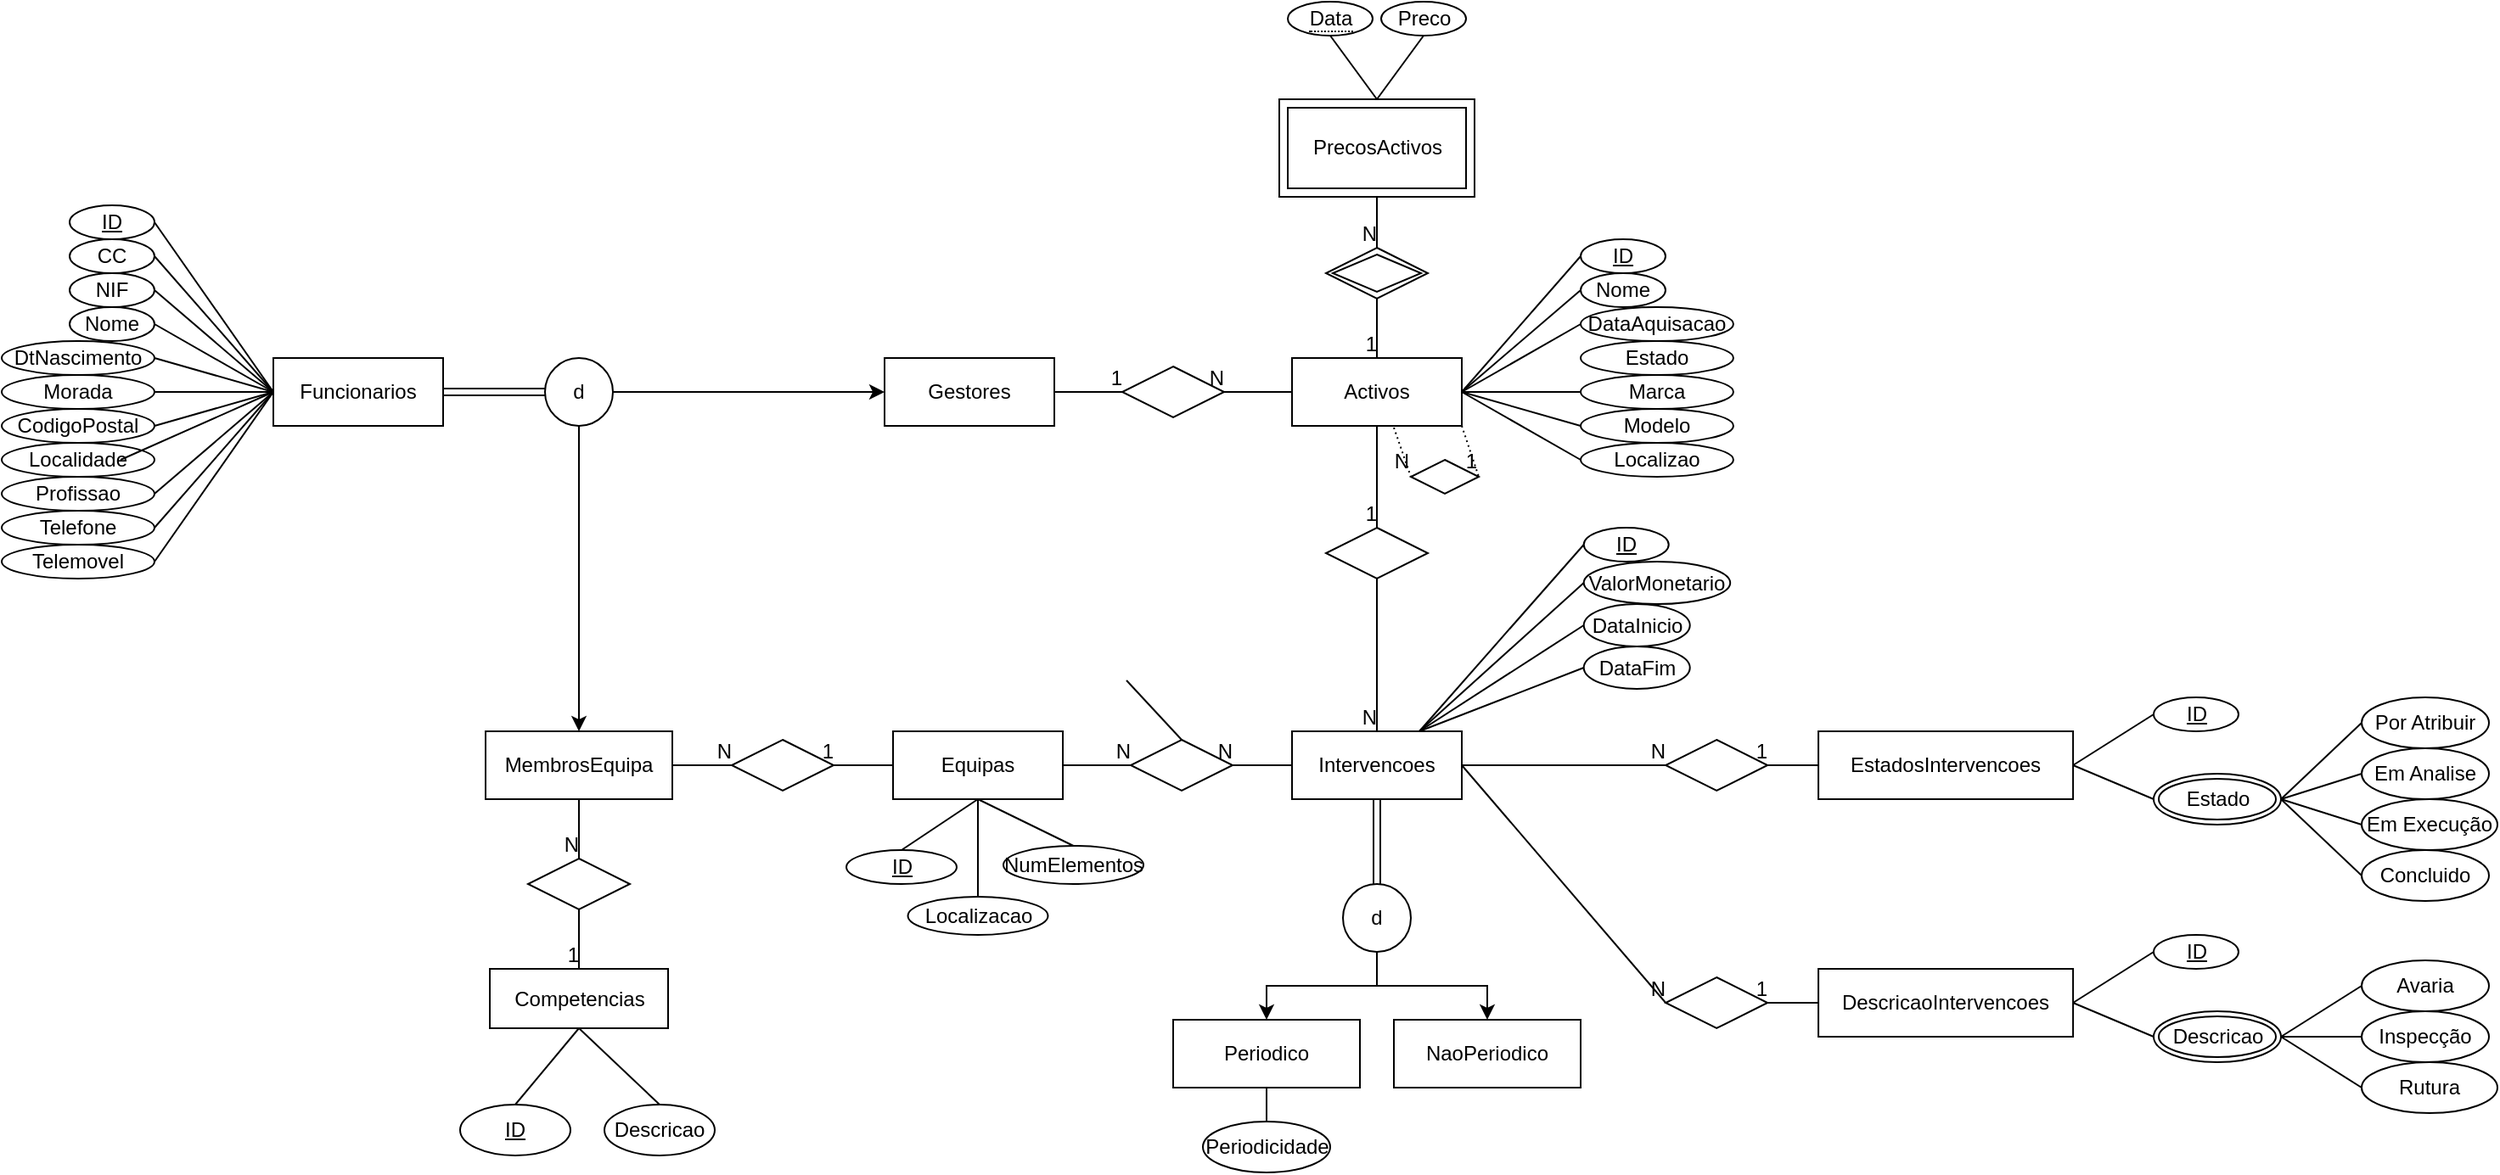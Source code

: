<mxfile version="15.8.6" type="device"><diagram id="-QuaU2I3eOpg4E4MXZqt" name="Page-1"><mxGraphModel dx="1470" dy="345" grid="1" gridSize="10" guides="1" tooltips="1" connect="1" arrows="1" fold="1" page="1" pageScale="1" pageWidth="850" pageHeight="1100" math="0" shadow="0"><root><mxCell id="0"/><mxCell id="1" parent="0"/><mxCell id="3rqoDeQiqfZfBrHeeUxg-1" value="PrecosActivos" style="shape=ext;margin=3;double=1;whiteSpace=wrap;html=1;align=center;" parent="1" vertex="1"><mxGeometry x="482.5" y="107.5" width="115" height="57.5" as="geometry"/></mxCell><mxCell id="3rqoDeQiqfZfBrHeeUxg-9" value="" style="shape=rhombus;double=1;perimeter=rhombusPerimeter;whiteSpace=wrap;html=1;align=center;" parent="1" vertex="1"><mxGeometry x="510" y="195" width="60" height="30" as="geometry"/></mxCell><mxCell id="3rqoDeQiqfZfBrHeeUxg-12" value="" style="endArrow=none;html=1;rounded=0;entryX=0.5;entryY=0;entryDx=0;entryDy=0;exitX=0.5;exitY=1;exitDx=0;exitDy=0;" parent="1" source="3rqoDeQiqfZfBrHeeUxg-1" target="3rqoDeQiqfZfBrHeeUxg-9" edge="1"><mxGeometry relative="1" as="geometry"><mxPoint x="400" y="180" as="sourcePoint"/><mxPoint x="490" y="180" as="targetPoint"/></mxGeometry></mxCell><mxCell id="3rqoDeQiqfZfBrHeeUxg-13" value="N" style="resizable=0;html=1;align=right;verticalAlign=bottom;" parent="3rqoDeQiqfZfBrHeeUxg-12" connectable="0" vertex="1"><mxGeometry x="1" relative="1" as="geometry"/></mxCell><mxCell id="3rqoDeQiqfZfBrHeeUxg-14" value="Activos" style="whiteSpace=wrap;html=1;align=center;" parent="1" vertex="1"><mxGeometry x="490" y="260.0" width="100" height="40" as="geometry"/></mxCell><mxCell id="3rqoDeQiqfZfBrHeeUxg-19" value="" style="endArrow=none;html=1;rounded=0;exitX=0.5;exitY=1;exitDx=0;exitDy=0;entryX=0.5;entryY=0;entryDx=0;entryDy=0;" parent="1" source="3rqoDeQiqfZfBrHeeUxg-9" target="3rqoDeQiqfZfBrHeeUxg-14" edge="1"><mxGeometry relative="1" as="geometry"><mxPoint x="830" y="180" as="sourcePoint"/><mxPoint x="580" y="220" as="targetPoint"/></mxGeometry></mxCell><mxCell id="3rqoDeQiqfZfBrHeeUxg-20" value="1" style="resizable=0;html=1;align=right;verticalAlign=bottom;" parent="3rqoDeQiqfZfBrHeeUxg-19" connectable="0" vertex="1"><mxGeometry x="1" relative="1" as="geometry"/></mxCell><mxCell id="3rqoDeQiqfZfBrHeeUxg-23" value="" style="endArrow=none;html=1;rounded=0;dashed=1;dashPattern=1 2;exitX=1;exitY=1;exitDx=0;exitDy=0;entryX=1;entryY=0.5;entryDx=0;entryDy=0;" parent="1" source="3rqoDeQiqfZfBrHeeUxg-14" target="3rqoDeQiqfZfBrHeeUxg-29" edge="1"><mxGeometry relative="1" as="geometry"><mxPoint x="260" y="30" as="sourcePoint"/><mxPoint x="265" y="40" as="targetPoint"/><Array as="points"/></mxGeometry></mxCell><mxCell id="3rqoDeQiqfZfBrHeeUxg-24" value="1" style="resizable=0;html=1;align=right;verticalAlign=bottom;" parent="3rqoDeQiqfZfBrHeeUxg-23" connectable="0" vertex="1"><mxGeometry x="1" relative="1" as="geometry"/></mxCell><mxCell id="3rqoDeQiqfZfBrHeeUxg-27" value="" style="endArrow=none;html=1;rounded=0;dashed=1;dashPattern=1 2;entryX=0;entryY=0.5;entryDx=0;entryDy=0;" parent="1" target="3rqoDeQiqfZfBrHeeUxg-29" edge="1"><mxGeometry relative="1" as="geometry"><mxPoint x="550" y="301" as="sourcePoint"/><mxPoint x="215" y="40" as="targetPoint"/><Array as="points"/></mxGeometry></mxCell><mxCell id="3rqoDeQiqfZfBrHeeUxg-28" value="N" style="resizable=0;html=1;align=right;verticalAlign=bottom;" parent="3rqoDeQiqfZfBrHeeUxg-27" connectable="0" vertex="1"><mxGeometry x="1" relative="1" as="geometry"/></mxCell><mxCell id="3rqoDeQiqfZfBrHeeUxg-29" value="" style="shape=rhombus;perimeter=rhombusPerimeter;whiteSpace=wrap;html=1;align=center;" parent="1" vertex="1"><mxGeometry x="560" y="320" width="40" height="20" as="geometry"/></mxCell><mxCell id="3rqoDeQiqfZfBrHeeUxg-35" value="Intervencoes" style="whiteSpace=wrap;html=1;align=center;" parent="1" vertex="1"><mxGeometry x="490" y="480" width="100" height="40" as="geometry"/></mxCell><mxCell id="3rqoDeQiqfZfBrHeeUxg-36" value="Funcionarios" style="whiteSpace=wrap;html=1;align=center;" parent="1" vertex="1"><mxGeometry x="-110" y="260" width="100" height="40" as="geometry"/></mxCell><mxCell id="3rqoDeQiqfZfBrHeeUxg-37" value="Gestores" style="whiteSpace=wrap;html=1;align=center;" parent="1" vertex="1"><mxGeometry x="250" y="260" width="100" height="40" as="geometry"/></mxCell><mxCell id="3rqoDeQiqfZfBrHeeUxg-38" value="MembrosEquipa" style="whiteSpace=wrap;html=1;align=center;" parent="1" vertex="1"><mxGeometry x="15" y="480.0" width="110" height="40" as="geometry"/></mxCell><mxCell id="3rqoDeQiqfZfBrHeeUxg-40" value="Equipas" style="whiteSpace=wrap;html=1;align=center;" parent="1" vertex="1"><mxGeometry x="255" y="480.0" width="100" height="40" as="geometry"/></mxCell><mxCell id="3rqoDeQiqfZfBrHeeUxg-41" value="EstadosIntervencoes" style="whiteSpace=wrap;html=1;align=center;" parent="1" vertex="1"><mxGeometry x="800.04" y="480.0" width="150" height="40" as="geometry"/></mxCell><mxCell id="3rqoDeQiqfZfBrHeeUxg-42" value="DescricaoIntervencoes" style="whiteSpace=wrap;html=1;align=center;" parent="1" vertex="1"><mxGeometry x="800.04" y="620.0" width="150" height="40" as="geometry"/></mxCell><mxCell id="3rqoDeQiqfZfBrHeeUxg-45" value="" style="shape=rhombus;perimeter=rhombusPerimeter;whiteSpace=wrap;html=1;align=center;" parent="1" vertex="1"><mxGeometry x="390" y="265.0" width="60" height="30" as="geometry"/></mxCell><mxCell id="3rqoDeQiqfZfBrHeeUxg-48" value="" style="shape=rhombus;perimeter=rhombusPerimeter;whiteSpace=wrap;html=1;align=center;" parent="1" vertex="1"><mxGeometry x="510" y="360" width="60" height="30" as="geometry"/></mxCell><mxCell id="3rqoDeQiqfZfBrHeeUxg-52" value="" style="endArrow=none;html=1;rounded=0;entryX=0.5;entryY=0;entryDx=0;entryDy=0;exitX=0.5;exitY=1;exitDx=0;exitDy=0;" parent="1" source="3rqoDeQiqfZfBrHeeUxg-48" target="3rqoDeQiqfZfBrHeeUxg-35" edge="1"><mxGeometry relative="1" as="geometry"><mxPoint x="315" y="200.16" as="sourcePoint"/><mxPoint x="475" y="200.16" as="targetPoint"/></mxGeometry></mxCell><mxCell id="3rqoDeQiqfZfBrHeeUxg-53" value="N" style="resizable=0;html=1;align=right;verticalAlign=bottom;" parent="3rqoDeQiqfZfBrHeeUxg-52" connectable="0" vertex="1"><mxGeometry x="1" relative="1" as="geometry"/></mxCell><mxCell id="3rqoDeQiqfZfBrHeeUxg-56" value="" style="endArrow=none;html=1;rounded=0;entryX=1;entryY=0.5;entryDx=0;entryDy=0;exitX=0;exitY=0.5;exitDx=0;exitDy=0;" parent="1" source="3rqoDeQiqfZfBrHeeUxg-14" target="3rqoDeQiqfZfBrHeeUxg-45" edge="1"><mxGeometry relative="1" as="geometry"><mxPoint x="450" y="330" as="sourcePoint"/><mxPoint x="220" y="180" as="targetPoint"/></mxGeometry></mxCell><mxCell id="3rqoDeQiqfZfBrHeeUxg-57" value="N" style="resizable=0;html=1;align=right;verticalAlign=bottom;" parent="3rqoDeQiqfZfBrHeeUxg-56" connectable="0" vertex="1"><mxGeometry x="1" relative="1" as="geometry"/></mxCell><mxCell id="3rqoDeQiqfZfBrHeeUxg-58" value="" style="endArrow=none;html=1;rounded=0;exitX=1;exitY=0.5;exitDx=0;exitDy=0;entryX=0;entryY=0.5;entryDx=0;entryDy=0;" parent="1" source="3rqoDeQiqfZfBrHeeUxg-37" target="3rqoDeQiqfZfBrHeeUxg-45" edge="1"><mxGeometry relative="1" as="geometry"><mxPoint x="270" y="204.8" as="sourcePoint"/><mxPoint x="440" y="340" as="targetPoint"/></mxGeometry></mxCell><mxCell id="3rqoDeQiqfZfBrHeeUxg-59" value="1" style="resizable=0;html=1;align=right;verticalAlign=bottom;" parent="3rqoDeQiqfZfBrHeeUxg-58" connectable="0" vertex="1"><mxGeometry x="1" relative="1" as="geometry"/></mxCell><mxCell id="3rqoDeQiqfZfBrHeeUxg-60" value="" style="endArrow=none;html=1;rounded=0;exitX=0.5;exitY=1;exitDx=0;exitDy=0;entryX=0.5;entryY=0;entryDx=0;entryDy=0;" parent="1" source="3rqoDeQiqfZfBrHeeUxg-14" target="3rqoDeQiqfZfBrHeeUxg-48" edge="1"><mxGeometry relative="1" as="geometry"><mxPoint x="270" y="150" as="sourcePoint"/><mxPoint x="190" y="200" as="targetPoint"/></mxGeometry></mxCell><mxCell id="3rqoDeQiqfZfBrHeeUxg-61" value="1" style="resizable=0;html=1;align=right;verticalAlign=bottom;" parent="3rqoDeQiqfZfBrHeeUxg-60" connectable="0" vertex="1"><mxGeometry x="1" relative="1" as="geometry"/></mxCell><mxCell id="3rqoDeQiqfZfBrHeeUxg-70" style="edgeStyle=orthogonalEdgeStyle;rounded=0;orthogonalLoop=1;jettySize=auto;html=1;entryX=0.5;entryY=0;entryDx=0;entryDy=0;" parent="1" source="3rqoDeQiqfZfBrHeeUxg-65" target="3rqoDeQiqfZfBrHeeUxg-38" edge="1"><mxGeometry relative="1" as="geometry"/></mxCell><mxCell id="3rqoDeQiqfZfBrHeeUxg-71" style="edgeStyle=orthogonalEdgeStyle;rounded=0;orthogonalLoop=1;jettySize=auto;html=1;entryX=0;entryY=0.5;entryDx=0;entryDy=0;" parent="1" source="3rqoDeQiqfZfBrHeeUxg-65" target="3rqoDeQiqfZfBrHeeUxg-37" edge="1"><mxGeometry relative="1" as="geometry"/></mxCell><mxCell id="3rqoDeQiqfZfBrHeeUxg-65" value="d" style="ellipse;whiteSpace=wrap;html=1;aspect=fixed;" parent="1" vertex="1"><mxGeometry x="50" y="260" width="40" height="40" as="geometry"/></mxCell><mxCell id="3rqoDeQiqfZfBrHeeUxg-68" value="" style="shape=link;html=1;rounded=0;entryX=0;entryY=0.5;entryDx=0;entryDy=0;exitX=1;exitY=0.5;exitDx=0;exitDy=0;" parent="1" source="3rqoDeQiqfZfBrHeeUxg-36" target="3rqoDeQiqfZfBrHeeUxg-65" edge="1"><mxGeometry relative="1" as="geometry"><mxPoint x="50" y="280" as="sourcePoint"/><mxPoint x="40" y="280" as="targetPoint"/></mxGeometry></mxCell><mxCell id="3rqoDeQiqfZfBrHeeUxg-72" value="" style="shape=rhombus;perimeter=rhombusPerimeter;whiteSpace=wrap;html=1;align=center;" parent="1" vertex="1"><mxGeometry x="160" y="485.0" width="60" height="30" as="geometry"/></mxCell><mxCell id="3rqoDeQiqfZfBrHeeUxg-73" value="" style="endArrow=none;html=1;rounded=0;entryX=0;entryY=0.5;entryDx=0;entryDy=0;exitX=1;exitY=0.5;exitDx=0;exitDy=0;" parent="1" source="3rqoDeQiqfZfBrHeeUxg-38" target="3rqoDeQiqfZfBrHeeUxg-72" edge="1"><mxGeometry relative="1" as="geometry"><mxPoint x="210" y="230.0" as="sourcePoint"/><mxPoint x="255" y="230.0" as="targetPoint"/></mxGeometry></mxCell><mxCell id="3rqoDeQiqfZfBrHeeUxg-74" value="N" style="resizable=0;html=1;align=right;verticalAlign=bottom;" parent="3rqoDeQiqfZfBrHeeUxg-73" connectable="0" vertex="1"><mxGeometry x="1" relative="1" as="geometry"/></mxCell><mxCell id="3rqoDeQiqfZfBrHeeUxg-75" value="" style="endArrow=none;html=1;rounded=0;exitX=0;exitY=0.5;exitDx=0;exitDy=0;entryX=1;entryY=0.5;entryDx=0;entryDy=0;" parent="1" source="3rqoDeQiqfZfBrHeeUxg-40" target="3rqoDeQiqfZfBrHeeUxg-72" edge="1"><mxGeometry relative="1" as="geometry"><mxPoint x="345" y="230.0" as="sourcePoint"/><mxPoint x="315" y="230.0" as="targetPoint"/></mxGeometry></mxCell><mxCell id="3rqoDeQiqfZfBrHeeUxg-76" value="1" style="resizable=0;html=1;align=right;verticalAlign=bottom;" parent="3rqoDeQiqfZfBrHeeUxg-75" connectable="0" vertex="1"><mxGeometry x="1" relative="1" as="geometry"/></mxCell><mxCell id="3rqoDeQiqfZfBrHeeUxg-77" value="" style="shape=rhombus;perimeter=rhombusPerimeter;whiteSpace=wrap;html=1;align=center;" parent="1" vertex="1"><mxGeometry x="710.08" y="485.0" width="60" height="30" as="geometry"/></mxCell><mxCell id="3rqoDeQiqfZfBrHeeUxg-78" value="" style="endArrow=none;html=1;rounded=0;exitX=0;exitY=0.5;exitDx=0;exitDy=0;entryX=1;entryY=0.5;entryDx=0;entryDy=0;" parent="1" source="3rqoDeQiqfZfBrHeeUxg-41" target="3rqoDeQiqfZfBrHeeUxg-77" edge="1"><mxGeometry relative="1" as="geometry"><mxPoint x="490.08" y="480.0" as="sourcePoint"/><mxPoint x="590.08" y="530.0" as="targetPoint"/></mxGeometry></mxCell><mxCell id="3rqoDeQiqfZfBrHeeUxg-79" value="1" style="resizable=0;html=1;align=right;verticalAlign=bottom;" parent="3rqoDeQiqfZfBrHeeUxg-78" connectable="0" vertex="1"><mxGeometry x="1" relative="1" as="geometry"/></mxCell><mxCell id="3rqoDeQiqfZfBrHeeUxg-83" value="" style="shape=rhombus;perimeter=rhombusPerimeter;whiteSpace=wrap;html=1;align=center;" parent="1" vertex="1"><mxGeometry x="710.08" y="625.0" width="60" height="30" as="geometry"/></mxCell><mxCell id="3rqoDeQiqfZfBrHeeUxg-84" value="" style="endArrow=none;html=1;rounded=0;entryX=0;entryY=0.5;entryDx=0;entryDy=0;exitX=1;exitY=0.5;exitDx=0;exitDy=0;" parent="1" source="3rqoDeQiqfZfBrHeeUxg-35" target="3rqoDeQiqfZfBrHeeUxg-77" edge="1"><mxGeometry relative="1" as="geometry"><mxPoint x="510" y="285" as="sourcePoint"/><mxPoint x="510" y="325.0" as="targetPoint"/></mxGeometry></mxCell><mxCell id="3rqoDeQiqfZfBrHeeUxg-85" value="N" style="resizable=0;html=1;align=right;verticalAlign=bottom;" parent="3rqoDeQiqfZfBrHeeUxg-84" connectable="0" vertex="1"><mxGeometry x="1" relative="1" as="geometry"/></mxCell><mxCell id="3rqoDeQiqfZfBrHeeUxg-86" value="" style="endArrow=none;html=1;rounded=0;entryX=0;entryY=0.5;entryDx=0;entryDy=0;exitX=1;exitY=0.5;exitDx=0;exitDy=0;" parent="1" source="3rqoDeQiqfZfBrHeeUxg-35" target="3rqoDeQiqfZfBrHeeUxg-83" edge="1"><mxGeometry relative="1" as="geometry"><mxPoint x="560" y="345.0" as="sourcePoint"/><mxPoint x="650" y="235.0" as="targetPoint"/></mxGeometry></mxCell><mxCell id="3rqoDeQiqfZfBrHeeUxg-87" value="N" style="resizable=0;html=1;align=right;verticalAlign=bottom;" parent="3rqoDeQiqfZfBrHeeUxg-86" connectable="0" vertex="1"><mxGeometry x="1" relative="1" as="geometry"/></mxCell><mxCell id="3rqoDeQiqfZfBrHeeUxg-88" value="" style="endArrow=none;html=1;rounded=0;exitX=0;exitY=0.5;exitDx=0;exitDy=0;entryX=1;entryY=0.5;entryDx=0;entryDy=0;" parent="1" source="3rqoDeQiqfZfBrHeeUxg-42" target="3rqoDeQiqfZfBrHeeUxg-83" edge="1"><mxGeometry relative="1" as="geometry"><mxPoint x="850.08" y="510.0" as="sourcePoint"/><mxPoint x="790.08" y="510.0" as="targetPoint"/></mxGeometry></mxCell><mxCell id="3rqoDeQiqfZfBrHeeUxg-89" value="1" style="resizable=0;html=1;align=right;verticalAlign=bottom;" parent="3rqoDeQiqfZfBrHeeUxg-88" connectable="0" vertex="1"><mxGeometry x="1" relative="1" as="geometry"/></mxCell><mxCell id="3rqoDeQiqfZfBrHeeUxg-92" value="" style="shape=rhombus;perimeter=rhombusPerimeter;whiteSpace=wrap;html=1;align=center;" parent="1" vertex="1"><mxGeometry x="395" y="485" width="60" height="30" as="geometry"/></mxCell><mxCell id="3rqoDeQiqfZfBrHeeUxg-93" value="" style="endArrow=none;html=1;rounded=0;entryX=1;entryY=0.5;entryDx=0;entryDy=0;exitX=0;exitY=0.5;exitDx=0;exitDy=0;" parent="1" source="3rqoDeQiqfZfBrHeeUxg-35" target="3rqoDeQiqfZfBrHeeUxg-92" edge="1"><mxGeometry relative="1" as="geometry"><mxPoint x="480" y="500" as="sourcePoint"/><mxPoint x="225" y="400" as="targetPoint"/></mxGeometry></mxCell><mxCell id="3rqoDeQiqfZfBrHeeUxg-94" value="N" style="resizable=0;html=1;align=right;verticalAlign=bottom;" parent="3rqoDeQiqfZfBrHeeUxg-93" connectable="0" vertex="1"><mxGeometry x="1" relative="1" as="geometry"/></mxCell><mxCell id="3rqoDeQiqfZfBrHeeUxg-96" value="" style="endArrow=none;html=1;rounded=0;entryX=0;entryY=0.5;entryDx=0;entryDy=0;exitX=1;exitY=0.5;exitDx=0;exitDy=0;" parent="1" source="3rqoDeQiqfZfBrHeeUxg-40" target="3rqoDeQiqfZfBrHeeUxg-92" edge="1"><mxGeometry relative="1" as="geometry"><mxPoint x="505" y="510.0" as="sourcePoint"/><mxPoint x="465" y="510.0" as="targetPoint"/></mxGeometry></mxCell><mxCell id="3rqoDeQiqfZfBrHeeUxg-97" value="N" style="resizable=0;html=1;align=right;verticalAlign=bottom;" parent="3rqoDeQiqfZfBrHeeUxg-96" connectable="0" vertex="1"><mxGeometry x="1" relative="1" as="geometry"/></mxCell><mxCell id="3rqoDeQiqfZfBrHeeUxg-102" style="edgeStyle=orthogonalEdgeStyle;rounded=0;orthogonalLoop=1;jettySize=auto;html=1;" parent="1" source="3rqoDeQiqfZfBrHeeUxg-98" target="3rqoDeQiqfZfBrHeeUxg-100" edge="1"><mxGeometry relative="1" as="geometry"/></mxCell><mxCell id="3rqoDeQiqfZfBrHeeUxg-103" style="edgeStyle=orthogonalEdgeStyle;rounded=0;orthogonalLoop=1;jettySize=auto;html=1;entryX=0.5;entryY=0;entryDx=0;entryDy=0;" parent="1" source="3rqoDeQiqfZfBrHeeUxg-98" target="3rqoDeQiqfZfBrHeeUxg-101" edge="1"><mxGeometry relative="1" as="geometry"/></mxCell><mxCell id="3rqoDeQiqfZfBrHeeUxg-98" value="d" style="ellipse;whiteSpace=wrap;html=1;aspect=fixed;" parent="1" vertex="1"><mxGeometry x="520" y="570" width="40" height="40" as="geometry"/></mxCell><mxCell id="3rqoDeQiqfZfBrHeeUxg-99" value="" style="shape=link;html=1;rounded=0;entryX=0.5;entryY=0;entryDx=0;entryDy=0;exitX=0.5;exitY=1;exitDx=0;exitDy=0;" parent="1" source="3rqoDeQiqfZfBrHeeUxg-35" target="3rqoDeQiqfZfBrHeeUxg-98" edge="1"><mxGeometry relative="1" as="geometry"><mxPoint x="600" y="569.31" as="sourcePoint"/><mxPoint x="660" y="569.31" as="targetPoint"/></mxGeometry></mxCell><mxCell id="3rqoDeQiqfZfBrHeeUxg-100" value="Periodico" style="whiteSpace=wrap;html=1;align=center;" parent="1" vertex="1"><mxGeometry x="420" y="650" width="110" height="40" as="geometry"/></mxCell><mxCell id="3rqoDeQiqfZfBrHeeUxg-101" value="NaoPeriodico" style="whiteSpace=wrap;html=1;align=center;" parent="1" vertex="1"><mxGeometry x="550" y="650" width="110" height="40" as="geometry"/></mxCell><mxCell id="3rqoDeQiqfZfBrHeeUxg-110" value="Preco" style="ellipse;whiteSpace=wrap;html=1;align=center;" parent="1" vertex="1"><mxGeometry x="542.5" y="50" width="50" height="20" as="geometry"/></mxCell><mxCell id="3rqoDeQiqfZfBrHeeUxg-111" value="&lt;span style=&quot;border-bottom: 1px dotted&quot;&gt;Data&lt;br&gt;&lt;/span&gt;" style="ellipse;whiteSpace=wrap;html=1;align=center;" parent="1" vertex="1"><mxGeometry x="487.5" y="50" width="50" height="20" as="geometry"/></mxCell><mxCell id="3rqoDeQiqfZfBrHeeUxg-116" value="" style="endArrow=none;html=1;rounded=0;exitX=0.5;exitY=1;exitDx=0;exitDy=0;entryX=0.5;entryY=0;entryDx=0;entryDy=0;" parent="1" source="3rqoDeQiqfZfBrHeeUxg-111" target="3rqoDeQiqfZfBrHeeUxg-1" edge="1"><mxGeometry relative="1" as="geometry"><mxPoint x="430" y="140" as="sourcePoint"/><mxPoint x="590" y="140" as="targetPoint"/></mxGeometry></mxCell><mxCell id="3rqoDeQiqfZfBrHeeUxg-117" value="" style="endArrow=none;html=1;rounded=0;exitX=0.5;exitY=1;exitDx=0;exitDy=0;entryX=0.5;entryY=0;entryDx=0;entryDy=0;" parent="1" source="3rqoDeQiqfZfBrHeeUxg-110" target="3rqoDeQiqfZfBrHeeUxg-1" edge="1"><mxGeometry relative="1" as="geometry"><mxPoint x="522.5" y="80" as="sourcePoint"/><mxPoint x="550" y="117.5" as="targetPoint"/></mxGeometry></mxCell><mxCell id="3rqoDeQiqfZfBrHeeUxg-118" value="ID" style="ellipse;whiteSpace=wrap;html=1;align=center;fontStyle=4;" parent="1" vertex="1"><mxGeometry x="660" y="190" width="50" height="20" as="geometry"/></mxCell><mxCell id="3rqoDeQiqfZfBrHeeUxg-119" value="Nome" style="ellipse;whiteSpace=wrap;html=1;align=center;" parent="1" vertex="1"><mxGeometry x="660" y="210" width="50" height="20" as="geometry"/></mxCell><mxCell id="3rqoDeQiqfZfBrHeeUxg-123" value="ID" style="ellipse;whiteSpace=wrap;html=1;align=center;fontStyle=4;" parent="1" vertex="1"><mxGeometry x="227.5" y="550" width="65" height="20" as="geometry"/></mxCell><mxCell id="3rqoDeQiqfZfBrHeeUxg-125" value="DataFim" style="ellipse;whiteSpace=wrap;html=1;align=center;" parent="1" vertex="1"><mxGeometry x="661.86" y="430" width="62.5" height="25" as="geometry"/></mxCell><mxCell id="3rqoDeQiqfZfBrHeeUxg-129" value="" style="endArrow=none;html=1;rounded=0;exitX=0.5;exitY=1;exitDx=0;exitDy=0;entryX=0.5;entryY=0;entryDx=0;entryDy=0;" parent="1" source="3rqoDeQiqfZfBrHeeUxg-40" target="3rqoDeQiqfZfBrHeeUxg-123" edge="1"><mxGeometry relative="1" as="geometry"><mxPoint x="577.5" y="80.0" as="sourcePoint"/><mxPoint x="550" y="117.5" as="targetPoint"/></mxGeometry></mxCell><mxCell id="3rqoDeQiqfZfBrHeeUxg-130" value="" style="endArrow=none;html=1;rounded=0;exitX=0.5;exitY=1;exitDx=0;exitDy=0;entryX=0.5;entryY=0;entryDx=0;entryDy=0;" parent="1" target="3rqoDeQiqfZfBrHeeUxg-92" edge="1"><mxGeometry relative="1" as="geometry"><mxPoint x="392.5" y="450" as="sourcePoint"/><mxPoint x="315" y="545" as="targetPoint"/></mxGeometry></mxCell><mxCell id="3rqoDeQiqfZfBrHeeUxg-131" value="" style="endArrow=none;html=1;rounded=0;exitX=0;exitY=0.5;exitDx=0;exitDy=0;entryX=0.75;entryY=0;entryDx=0;entryDy=0;" parent="1" source="3rqoDeQiqfZfBrHeeUxg-125" target="3rqoDeQiqfZfBrHeeUxg-35" edge="1"><mxGeometry relative="1" as="geometry"><mxPoint x="417.5" y="460" as="sourcePoint"/><mxPoint x="435" y="495" as="targetPoint"/></mxGeometry></mxCell><mxCell id="3rqoDeQiqfZfBrHeeUxg-132" value="Periodicidade" style="ellipse;whiteSpace=wrap;html=1;align=center;" parent="1" vertex="1"><mxGeometry x="437.5" y="710" width="75" height="30" as="geometry"/></mxCell><mxCell id="3rqoDeQiqfZfBrHeeUxg-133" value="" style="endArrow=none;html=1;rounded=0;exitX=0.5;exitY=1;exitDx=0;exitDy=0;entryX=0.5;entryY=0;entryDx=0;entryDy=0;" parent="1" source="3rqoDeQiqfZfBrHeeUxg-100" target="3rqoDeQiqfZfBrHeeUxg-132" edge="1"><mxGeometry relative="1" as="geometry"><mxPoint x="315" y="530" as="sourcePoint"/><mxPoint x="315" y="545" as="targetPoint"/></mxGeometry></mxCell><mxCell id="3rqoDeQiqfZfBrHeeUxg-134" value="" style="endArrow=none;html=1;rounded=0;exitX=1;exitY=0.5;exitDx=0;exitDy=0;entryX=0;entryY=0.5;entryDx=0;entryDy=0;" parent="1" source="cXVS1_0L-VFArpp06NCw-42" target="3rqoDeQiqfZfBrHeeUxg-36" edge="1"><mxGeometry relative="1" as="geometry"><mxPoint x="-200" y="190" as="sourcePoint"/><mxPoint x="315" y="545" as="targetPoint"/></mxGeometry></mxCell><mxCell id="3rqoDeQiqfZfBrHeeUxg-136" value="" style="endArrow=none;html=1;rounded=0;exitX=0;exitY=0.5;exitDx=0;exitDy=0;entryX=1;entryY=0.5;entryDx=0;entryDy=0;" parent="1" source="3rqoDeQiqfZfBrHeeUxg-118" target="3rqoDeQiqfZfBrHeeUxg-14" edge="1"><mxGeometry relative="1" as="geometry"><mxPoint x="481.25" y="457.5" as="sourcePoint"/><mxPoint x="435" y="495" as="targetPoint"/></mxGeometry></mxCell><mxCell id="3rqoDeQiqfZfBrHeeUxg-137" value="" style="endArrow=none;html=1;rounded=0;exitX=0;exitY=0.5;exitDx=0;exitDy=0;entryX=1;entryY=0.5;entryDx=0;entryDy=0;" parent="1" source="3rqoDeQiqfZfBrHeeUxg-119" target="3rqoDeQiqfZfBrHeeUxg-14" edge="1"><mxGeometry relative="1" as="geometry"><mxPoint x="690.0" y="215" as="sourcePoint"/><mxPoint x="600" y="290" as="targetPoint"/></mxGeometry></mxCell><mxCell id="3rqoDeQiqfZfBrHeeUxg-138" value="DataAquisacao" style="ellipse;whiteSpace=wrap;html=1;align=center;" parent="1" vertex="1"><mxGeometry x="660" y="230" width="89.96" height="20" as="geometry"/></mxCell><mxCell id="3rqoDeQiqfZfBrHeeUxg-139" value="Estado" style="ellipse;whiteSpace=wrap;html=1;align=center;" parent="1" vertex="1"><mxGeometry x="660" y="250" width="89.96" height="20" as="geometry"/></mxCell><mxCell id="3rqoDeQiqfZfBrHeeUxg-140" value="Marca" style="ellipse;whiteSpace=wrap;html=1;align=center;" parent="1" vertex="1"><mxGeometry x="660" y="270" width="89.96" height="20" as="geometry"/></mxCell><mxCell id="3rqoDeQiqfZfBrHeeUxg-141" value="Modelo" style="ellipse;whiteSpace=wrap;html=1;align=center;" parent="1" vertex="1"><mxGeometry x="660" y="290" width="89.96" height="20" as="geometry"/></mxCell><mxCell id="3rqoDeQiqfZfBrHeeUxg-142" value="Localizao" style="ellipse;whiteSpace=wrap;html=1;align=center;" parent="1" vertex="1"><mxGeometry x="660" y="310" width="89.96" height="20" as="geometry"/></mxCell><mxCell id="3rqoDeQiqfZfBrHeeUxg-143" value="" style="endArrow=none;html=1;rounded=0;exitX=0;exitY=0.5;exitDx=0;exitDy=0;entryX=1;entryY=0.5;entryDx=0;entryDy=0;" parent="1" source="3rqoDeQiqfZfBrHeeUxg-138" target="3rqoDeQiqfZfBrHeeUxg-14" edge="1"><mxGeometry relative="1" as="geometry"><mxPoint x="650.04" y="225" as="sourcePoint"/><mxPoint x="600" y="290" as="targetPoint"/></mxGeometry></mxCell><mxCell id="3rqoDeQiqfZfBrHeeUxg-145" value="" style="endArrow=none;html=1;rounded=0;exitX=0;exitY=0.5;exitDx=0;exitDy=0;entryX=1;entryY=0.5;entryDx=0;entryDy=0;" parent="1" source="3rqoDeQiqfZfBrHeeUxg-140" target="3rqoDeQiqfZfBrHeeUxg-14" edge="1"><mxGeometry relative="1" as="geometry"><mxPoint x="650" y="260" as="sourcePoint"/><mxPoint x="600" y="290" as="targetPoint"/></mxGeometry></mxCell><mxCell id="3rqoDeQiqfZfBrHeeUxg-147" value="" style="endArrow=none;html=1;rounded=0;exitX=0;exitY=0.5;exitDx=0;exitDy=0;entryX=1;entryY=0.5;entryDx=0;entryDy=0;" parent="1" source="3rqoDeQiqfZfBrHeeUxg-141" target="3rqoDeQiqfZfBrHeeUxg-14" edge="1"><mxGeometry relative="1" as="geometry"><mxPoint x="650.04" y="280" as="sourcePoint"/><mxPoint x="600" y="290" as="targetPoint"/></mxGeometry></mxCell><mxCell id="3rqoDeQiqfZfBrHeeUxg-148" value="" style="endArrow=none;html=1;rounded=0;entryX=1;entryY=0.5;entryDx=0;entryDy=0;exitX=0;exitY=0.5;exitDx=0;exitDy=0;" parent="1" source="3rqoDeQiqfZfBrHeeUxg-142" target="3rqoDeQiqfZfBrHeeUxg-14" edge="1"><mxGeometry relative="1" as="geometry"><mxPoint x="640" y="310" as="sourcePoint"/><mxPoint x="600" y="290" as="targetPoint"/></mxGeometry></mxCell><mxCell id="3rqoDeQiqfZfBrHeeUxg-152" value="NIF" style="ellipse;whiteSpace=wrap;html=1;align=center;" parent="1" vertex="1"><mxGeometry x="-230" y="210" width="50" height="20" as="geometry"/></mxCell><mxCell id="3rqoDeQiqfZfBrHeeUxg-153" value="Nome" style="ellipse;whiteSpace=wrap;html=1;align=center;" parent="1" vertex="1"><mxGeometry x="-230" y="230" width="50" height="20" as="geometry"/></mxCell><mxCell id="3rqoDeQiqfZfBrHeeUxg-154" value="DtNascimento" style="ellipse;whiteSpace=wrap;html=1;align=center;" parent="1" vertex="1"><mxGeometry x="-270" y="250" width="90" height="20" as="geometry"/></mxCell><mxCell id="3rqoDeQiqfZfBrHeeUxg-155" value="Morada" style="ellipse;whiteSpace=wrap;html=1;align=center;" parent="1" vertex="1"><mxGeometry x="-270" y="270" width="90" height="20" as="geometry"/></mxCell><mxCell id="3rqoDeQiqfZfBrHeeUxg-156" value="CodigoPostal" style="ellipse;whiteSpace=wrap;html=1;align=center;" parent="1" vertex="1"><mxGeometry x="-270" y="290" width="90" height="20" as="geometry"/></mxCell><mxCell id="3rqoDeQiqfZfBrHeeUxg-157" value="Localidade" style="ellipse;whiteSpace=wrap;html=1;align=center;" parent="1" vertex="1"><mxGeometry x="-270" y="310" width="90" height="20" as="geometry"/></mxCell><mxCell id="3rqoDeQiqfZfBrHeeUxg-158" value="Profissao" style="ellipse;whiteSpace=wrap;html=1;align=center;" parent="1" vertex="1"><mxGeometry x="-270" y="330" width="90" height="20" as="geometry"/></mxCell><mxCell id="3rqoDeQiqfZfBrHeeUxg-159" value="Telefone" style="ellipse;whiteSpace=wrap;html=1;align=center;" parent="1" vertex="1"><mxGeometry x="-270" y="350" width="90" height="20" as="geometry"/></mxCell><mxCell id="3rqoDeQiqfZfBrHeeUxg-160" value="Telemovel" style="ellipse;whiteSpace=wrap;html=1;align=center;" parent="1" vertex="1"><mxGeometry x="-270" y="370" width="90" height="20" as="geometry"/></mxCell><mxCell id="3rqoDeQiqfZfBrHeeUxg-161" value="" style="endArrow=none;html=1;rounded=0;exitX=1;exitY=0.5;exitDx=0;exitDy=0;" parent="1" source="3rqoDeQiqfZfBrHeeUxg-152" edge="1"><mxGeometry relative="1" as="geometry"><mxPoint x="-190" y="210" as="sourcePoint"/><mxPoint x="-110" y="280" as="targetPoint"/></mxGeometry></mxCell><mxCell id="3rqoDeQiqfZfBrHeeUxg-162" value="" style="endArrow=none;html=1;rounded=0;exitX=1;exitY=0.5;exitDx=0;exitDy=0;entryX=0;entryY=0.5;entryDx=0;entryDy=0;" parent="1" source="3rqoDeQiqfZfBrHeeUxg-153" target="3rqoDeQiqfZfBrHeeUxg-36" edge="1"><mxGeometry relative="1" as="geometry"><mxPoint x="-190" y="230" as="sourcePoint"/><mxPoint x="-100" y="290" as="targetPoint"/></mxGeometry></mxCell><mxCell id="3rqoDeQiqfZfBrHeeUxg-163" value="" style="endArrow=none;html=1;rounded=0;exitX=1;exitY=0.5;exitDx=0;exitDy=0;" parent="1" source="3rqoDeQiqfZfBrHeeUxg-154" edge="1"><mxGeometry relative="1" as="geometry"><mxPoint x="-190" y="250" as="sourcePoint"/><mxPoint x="-110" y="280" as="targetPoint"/></mxGeometry></mxCell><mxCell id="3rqoDeQiqfZfBrHeeUxg-164" value="" style="endArrow=none;html=1;rounded=0;exitX=1;exitY=0.5;exitDx=0;exitDy=0;entryX=0;entryY=0.5;entryDx=0;entryDy=0;" parent="1" source="3rqoDeQiqfZfBrHeeUxg-155" target="3rqoDeQiqfZfBrHeeUxg-36" edge="1"><mxGeometry relative="1" as="geometry"><mxPoint x="-190" y="270" as="sourcePoint"/><mxPoint x="-100" y="290" as="targetPoint"/></mxGeometry></mxCell><mxCell id="3rqoDeQiqfZfBrHeeUxg-165" value="" style="endArrow=none;html=1;rounded=0;entryX=0;entryY=0.5;entryDx=0;entryDy=0;" parent="1" target="3rqoDeQiqfZfBrHeeUxg-36" edge="1"><mxGeometry relative="1" as="geometry"><mxPoint x="-200" y="320" as="sourcePoint"/><mxPoint x="-100" y="290" as="targetPoint"/></mxGeometry></mxCell><mxCell id="3rqoDeQiqfZfBrHeeUxg-167" value="" style="endArrow=none;html=1;rounded=0;entryX=0;entryY=0.5;entryDx=0;entryDy=0;exitX=1;exitY=0.5;exitDx=0;exitDy=0;" parent="1" source="3rqoDeQiqfZfBrHeeUxg-156" target="3rqoDeQiqfZfBrHeeUxg-36" edge="1"><mxGeometry relative="1" as="geometry"><mxPoint x="-190" y="330" as="sourcePoint"/><mxPoint x="-100" y="290" as="targetPoint"/></mxGeometry></mxCell><mxCell id="3rqoDeQiqfZfBrHeeUxg-168" value="" style="endArrow=none;html=1;rounded=0;entryX=0;entryY=0.5;entryDx=0;entryDy=0;exitX=1;exitY=0.5;exitDx=0;exitDy=0;" parent="1" source="3rqoDeQiqfZfBrHeeUxg-158" target="3rqoDeQiqfZfBrHeeUxg-36" edge="1"><mxGeometry relative="1" as="geometry"><mxPoint x="-190" y="310" as="sourcePoint"/><mxPoint x="-100" y="290" as="targetPoint"/></mxGeometry></mxCell><mxCell id="3rqoDeQiqfZfBrHeeUxg-169" value="" style="endArrow=none;html=1;rounded=0;entryX=0;entryY=0.5;entryDx=0;entryDy=0;exitX=1;exitY=0.5;exitDx=0;exitDy=0;" parent="1" source="3rqoDeQiqfZfBrHeeUxg-159" target="3rqoDeQiqfZfBrHeeUxg-36" edge="1"><mxGeometry relative="1" as="geometry"><mxPoint x="-190" y="350" as="sourcePoint"/><mxPoint x="-100" y="290" as="targetPoint"/></mxGeometry></mxCell><mxCell id="3rqoDeQiqfZfBrHeeUxg-170" value="" style="endArrow=none;html=1;rounded=0;entryX=0;entryY=0.5;entryDx=0;entryDy=0;exitX=1;exitY=0.5;exitDx=0;exitDy=0;" parent="1" source="3rqoDeQiqfZfBrHeeUxg-160" target="3rqoDeQiqfZfBrHeeUxg-36" edge="1"><mxGeometry relative="1" as="geometry"><mxPoint x="-190" y="370" as="sourcePoint"/><mxPoint x="-100" y="290" as="targetPoint"/></mxGeometry></mxCell><mxCell id="cXVS1_0L-VFArpp06NCw-1" value="ID" style="ellipse;whiteSpace=wrap;html=1;align=center;fontStyle=4;" vertex="1" parent="1"><mxGeometry x="997.5" y="460" width="50" height="20" as="geometry"/></mxCell><mxCell id="cXVS1_0L-VFArpp06NCw-7" value="Estado" style="ellipse;shape=doubleEllipse;margin=3;whiteSpace=wrap;html=1;align=center;" vertex="1" parent="1"><mxGeometry x="997.5" y="505" width="75" height="30" as="geometry"/></mxCell><mxCell id="cXVS1_0L-VFArpp06NCw-9" value="Por Atribuir" style="ellipse;whiteSpace=wrap;html=1;align=center;" vertex="1" parent="1"><mxGeometry x="1120" y="460" width="75" height="30" as="geometry"/></mxCell><mxCell id="cXVS1_0L-VFArpp06NCw-16" value="Em Execução" style="ellipse;whiteSpace=wrap;html=1;align=center;" vertex="1" parent="1"><mxGeometry x="1120" y="520" width="80" height="30" as="geometry"/></mxCell><mxCell id="cXVS1_0L-VFArpp06NCw-17" value="Concluido" style="ellipse;whiteSpace=wrap;html=1;align=center;" vertex="1" parent="1"><mxGeometry x="1120" y="550" width="75" height="30" as="geometry"/></mxCell><mxCell id="cXVS1_0L-VFArpp06NCw-18" value="Em Analise&lt;br&gt;" style="ellipse;whiteSpace=wrap;html=1;align=center;" vertex="1" parent="1"><mxGeometry x="1120" y="490" width="75" height="30" as="geometry"/></mxCell><mxCell id="cXVS1_0L-VFArpp06NCw-20" value="" style="endArrow=none;html=1;rounded=0;exitX=0;exitY=0.5;exitDx=0;exitDy=0;entryX=1;entryY=0.5;entryDx=0;entryDy=0;" edge="1" parent="1" source="cXVS1_0L-VFArpp06NCw-9" target="cXVS1_0L-VFArpp06NCw-7"><mxGeometry relative="1" as="geometry"><mxPoint x="1160.0" y="515" as="sourcePoint"/><mxPoint x="1090" y="495" as="targetPoint"/></mxGeometry></mxCell><mxCell id="cXVS1_0L-VFArpp06NCw-21" value="" style="endArrow=none;html=1;rounded=0;exitX=0;exitY=0.5;exitDx=0;exitDy=0;entryX=1;entryY=0.5;entryDx=0;entryDy=0;" edge="1" parent="1" source="cXVS1_0L-VFArpp06NCw-7" target="3rqoDeQiqfZfBrHeeUxg-41"><mxGeometry relative="1" as="geometry"><mxPoint x="1130.0" y="485" as="sourcePoint"/><mxPoint x="1082.5" y="530" as="targetPoint"/></mxGeometry></mxCell><mxCell id="cXVS1_0L-VFArpp06NCw-22" value="" style="endArrow=none;html=1;rounded=0;exitX=0;exitY=0.5;exitDx=0;exitDy=0;entryX=1;entryY=0.5;entryDx=0;entryDy=0;" edge="1" parent="1" source="cXVS1_0L-VFArpp06NCw-1" target="3rqoDeQiqfZfBrHeeUxg-41"><mxGeometry relative="1" as="geometry"><mxPoint x="1007.5" y="530" as="sourcePoint"/><mxPoint x="960.04" y="510.0" as="targetPoint"/></mxGeometry></mxCell><mxCell id="cXVS1_0L-VFArpp06NCw-23" value="" style="endArrow=none;html=1;rounded=0;exitX=0;exitY=0.5;exitDx=0;exitDy=0;entryX=1;entryY=0.5;entryDx=0;entryDy=0;" edge="1" parent="1" source="cXVS1_0L-VFArpp06NCw-18" target="cXVS1_0L-VFArpp06NCw-7"><mxGeometry relative="1" as="geometry"><mxPoint x="1007.5" y="530" as="sourcePoint"/><mxPoint x="960.04" y="510.0" as="targetPoint"/></mxGeometry></mxCell><mxCell id="cXVS1_0L-VFArpp06NCw-24" value="" style="endArrow=none;html=1;rounded=0;exitX=0;exitY=0.5;exitDx=0;exitDy=0;entryX=1;entryY=0.5;entryDx=0;entryDy=0;" edge="1" parent="1" source="cXVS1_0L-VFArpp06NCw-16" target="cXVS1_0L-VFArpp06NCw-7"><mxGeometry relative="1" as="geometry"><mxPoint x="1130.0" y="515" as="sourcePoint"/><mxPoint x="1080" y="535" as="targetPoint"/></mxGeometry></mxCell><mxCell id="cXVS1_0L-VFArpp06NCw-25" value="" style="endArrow=none;html=1;rounded=0;exitX=0;exitY=0.5;exitDx=0;exitDy=0;entryX=1;entryY=0.5;entryDx=0;entryDy=0;" edge="1" parent="1" source="cXVS1_0L-VFArpp06NCw-17" target="cXVS1_0L-VFArpp06NCw-7"><mxGeometry relative="1" as="geometry"><mxPoint x="1130" y="545" as="sourcePoint"/><mxPoint x="1082" y="530" as="targetPoint"/></mxGeometry></mxCell><mxCell id="cXVS1_0L-VFArpp06NCw-26" value="ID" style="ellipse;whiteSpace=wrap;html=1;align=center;fontStyle=4;" vertex="1" parent="1"><mxGeometry x="997.5" y="600" width="50" height="20" as="geometry"/></mxCell><mxCell id="cXVS1_0L-VFArpp06NCw-27" value="Descricao" style="ellipse;shape=doubleEllipse;margin=3;whiteSpace=wrap;html=1;align=center;" vertex="1" parent="1"><mxGeometry x="997.5" y="645" width="75" height="30" as="geometry"/></mxCell><mxCell id="cXVS1_0L-VFArpp06NCw-28" value="Avaria" style="ellipse;whiteSpace=wrap;html=1;align=center;" vertex="1" parent="1"><mxGeometry x="1120" y="615" width="75" height="30" as="geometry"/></mxCell><mxCell id="cXVS1_0L-VFArpp06NCw-29" value="Rutura" style="ellipse;whiteSpace=wrap;html=1;align=center;" vertex="1" parent="1"><mxGeometry x="1120" y="675" width="80" height="30" as="geometry"/></mxCell><mxCell id="cXVS1_0L-VFArpp06NCw-31" value="Inspecção" style="ellipse;whiteSpace=wrap;html=1;align=center;" vertex="1" parent="1"><mxGeometry x="1120" y="645" width="75" height="30" as="geometry"/></mxCell><mxCell id="cXVS1_0L-VFArpp06NCw-32" value="" style="endArrow=none;html=1;rounded=0;exitX=0;exitY=0.5;exitDx=0;exitDy=0;entryX=1;entryY=0.5;entryDx=0;entryDy=0;" edge="1" parent="1" source="cXVS1_0L-VFArpp06NCw-28" target="cXVS1_0L-VFArpp06NCw-27"><mxGeometry relative="1" as="geometry"><mxPoint x="1160.0" y="655" as="sourcePoint"/><mxPoint x="1090" y="635" as="targetPoint"/></mxGeometry></mxCell><mxCell id="cXVS1_0L-VFArpp06NCw-33" value="" style="endArrow=none;html=1;rounded=0;exitX=0;exitY=0.5;exitDx=0;exitDy=0;entryX=1;entryY=0.5;entryDx=0;entryDy=0;" edge="1" parent="1" source="cXVS1_0L-VFArpp06NCw-27"><mxGeometry relative="1" as="geometry"><mxPoint x="1130.0" y="625" as="sourcePoint"/><mxPoint x="950.04" y="640.0" as="targetPoint"/></mxGeometry></mxCell><mxCell id="cXVS1_0L-VFArpp06NCw-34" value="" style="endArrow=none;html=1;rounded=0;exitX=0;exitY=0.5;exitDx=0;exitDy=0;entryX=1;entryY=0.5;entryDx=0;entryDy=0;" edge="1" parent="1" source="cXVS1_0L-VFArpp06NCw-26"><mxGeometry relative="1" as="geometry"><mxPoint x="1007.5" y="670" as="sourcePoint"/><mxPoint x="950.04" y="640.0" as="targetPoint"/></mxGeometry></mxCell><mxCell id="cXVS1_0L-VFArpp06NCw-35" value="" style="endArrow=none;html=1;rounded=0;exitX=0;exitY=0.5;exitDx=0;exitDy=0;entryX=1;entryY=0.5;entryDx=0;entryDy=0;" edge="1" parent="1" source="cXVS1_0L-VFArpp06NCw-31" target="cXVS1_0L-VFArpp06NCw-27"><mxGeometry relative="1" as="geometry"><mxPoint x="1007.5" y="670" as="sourcePoint"/><mxPoint x="960.04" y="650.0" as="targetPoint"/></mxGeometry></mxCell><mxCell id="cXVS1_0L-VFArpp06NCw-36" value="" style="endArrow=none;html=1;rounded=0;exitX=0;exitY=0.5;exitDx=0;exitDy=0;entryX=1;entryY=0.5;entryDx=0;entryDy=0;" edge="1" parent="1" source="cXVS1_0L-VFArpp06NCw-29" target="cXVS1_0L-VFArpp06NCw-27"><mxGeometry relative="1" as="geometry"><mxPoint x="1130.0" y="655" as="sourcePoint"/><mxPoint x="1080" y="675" as="targetPoint"/></mxGeometry></mxCell><mxCell id="cXVS1_0L-VFArpp06NCw-39" value="Competencias" style="whiteSpace=wrap;html=1;align=center;" vertex="1" parent="1"><mxGeometry x="17.5" y="620" width="105" height="35" as="geometry"/></mxCell><mxCell id="cXVS1_0L-VFArpp06NCw-40" value="" style="shape=rhombus;perimeter=rhombusPerimeter;whiteSpace=wrap;html=1;align=center;" vertex="1" parent="1"><mxGeometry x="40" y="555" width="60" height="30" as="geometry"/></mxCell><mxCell id="cXVS1_0L-VFArpp06NCw-41" value="ID" style="ellipse;whiteSpace=wrap;html=1;align=center;fontStyle=4;" vertex="1" parent="1"><mxGeometry x="-230" y="170" width="50" height="20" as="geometry"/></mxCell><mxCell id="cXVS1_0L-VFArpp06NCw-42" value="CC" style="ellipse;whiteSpace=wrap;html=1;align=center;" vertex="1" parent="1"><mxGeometry x="-230" y="190" width="50" height="20" as="geometry"/></mxCell><mxCell id="cXVS1_0L-VFArpp06NCw-43" value="" style="endArrow=none;html=1;rounded=0;exitX=1;exitY=0.5;exitDx=0;exitDy=0;entryX=0;entryY=0.5;entryDx=0;entryDy=0;" edge="1" parent="1" source="cXVS1_0L-VFArpp06NCw-41" target="3rqoDeQiqfZfBrHeeUxg-36"><mxGeometry relative="1" as="geometry"><mxPoint x="-190" y="200" as="sourcePoint"/><mxPoint x="-100" y="290" as="targetPoint"/></mxGeometry></mxCell><mxCell id="cXVS1_0L-VFArpp06NCw-44" value="ID" style="ellipse;whiteSpace=wrap;html=1;align=center;fontStyle=4;" vertex="1" parent="1"><mxGeometry y="700" width="65" height="30" as="geometry"/></mxCell><mxCell id="cXVS1_0L-VFArpp06NCw-46" value="Descricao" style="ellipse;whiteSpace=wrap;html=1;align=center;" vertex="1" parent="1"><mxGeometry x="85" y="700" width="65" height="30" as="geometry"/></mxCell><mxCell id="cXVS1_0L-VFArpp06NCw-47" value="" style="endArrow=none;html=1;rounded=0;exitX=0.5;exitY=0;exitDx=0;exitDy=0;entryX=0.5;entryY=1;entryDx=0;entryDy=0;" edge="1" parent="1" source="cXVS1_0L-VFArpp06NCw-44" target="cXVS1_0L-VFArpp06NCw-39"><mxGeometry relative="1" as="geometry"><mxPoint x="315" y="530" as="sourcePoint"/><mxPoint x="315" y="545" as="targetPoint"/></mxGeometry></mxCell><mxCell id="cXVS1_0L-VFArpp06NCw-48" value="" style="endArrow=none;html=1;rounded=0;exitX=0.5;exitY=0;exitDx=0;exitDy=0;entryX=0.5;entryY=1;entryDx=0;entryDy=0;" edge="1" parent="1" source="cXVS1_0L-VFArpp06NCw-46" target="cXVS1_0L-VFArpp06NCw-39"><mxGeometry relative="1" as="geometry"><mxPoint x="42.5" y="710" as="sourcePoint"/><mxPoint x="80" y="665" as="targetPoint"/></mxGeometry></mxCell><mxCell id="cXVS1_0L-VFArpp06NCw-49" value="" style="endArrow=none;html=1;rounded=0;exitX=0.5;exitY=1;exitDx=0;exitDy=0;entryX=0.5;entryY=0;entryDx=0;entryDy=0;" edge="1" parent="1" source="3rqoDeQiqfZfBrHeeUxg-38" target="cXVS1_0L-VFArpp06NCw-40"><mxGeometry relative="1" as="geometry"><mxPoint x="135" y="510" as="sourcePoint"/><mxPoint x="90" y="540" as="targetPoint"/></mxGeometry></mxCell><mxCell id="cXVS1_0L-VFArpp06NCw-50" value="N" style="resizable=0;html=1;align=right;verticalAlign=bottom;" connectable="0" vertex="1" parent="cXVS1_0L-VFArpp06NCw-49"><mxGeometry x="1" relative="1" as="geometry"/></mxCell><mxCell id="cXVS1_0L-VFArpp06NCw-51" value="" style="endArrow=none;html=1;rounded=0;exitX=0.5;exitY=1;exitDx=0;exitDy=0;entryX=0.5;entryY=0;entryDx=0;entryDy=0;" edge="1" parent="1" source="cXVS1_0L-VFArpp06NCw-40" target="cXVS1_0L-VFArpp06NCw-39"><mxGeometry relative="1" as="geometry"><mxPoint x="265" y="510" as="sourcePoint"/><mxPoint x="230" y="510" as="targetPoint"/></mxGeometry></mxCell><mxCell id="cXVS1_0L-VFArpp06NCw-52" value="1" style="resizable=0;html=1;align=right;verticalAlign=bottom;" connectable="0" vertex="1" parent="cXVS1_0L-VFArpp06NCw-51"><mxGeometry x="1" relative="1" as="geometry"/></mxCell><mxCell id="cXVS1_0L-VFArpp06NCw-53" value="NumElementos" style="ellipse;whiteSpace=wrap;html=1;align=center;" vertex="1" parent="1"><mxGeometry x="320" y="547.5" width="82.5" height="22.5" as="geometry"/></mxCell><mxCell id="cXVS1_0L-VFArpp06NCw-54" value="" style="endArrow=none;html=1;rounded=0;exitX=0.5;exitY=1;exitDx=0;exitDy=0;entryX=0.5;entryY=0;entryDx=0;entryDy=0;" edge="1" parent="1" source="3rqoDeQiqfZfBrHeeUxg-40" target="cXVS1_0L-VFArpp06NCw-53"><mxGeometry relative="1" as="geometry"><mxPoint x="315" y="530" as="sourcePoint"/><mxPoint x="262.5" y="560" as="targetPoint"/></mxGeometry></mxCell><mxCell id="cXVS1_0L-VFArpp06NCw-55" value="Localizacao" style="ellipse;whiteSpace=wrap;html=1;align=center;" vertex="1" parent="1"><mxGeometry x="263.75" y="577.5" width="82.5" height="22.5" as="geometry"/></mxCell><mxCell id="cXVS1_0L-VFArpp06NCw-56" value="" style="endArrow=none;html=1;rounded=0;entryX=0.5;entryY=0;entryDx=0;entryDy=0;" edge="1" parent="1" target="cXVS1_0L-VFArpp06NCw-55"><mxGeometry relative="1" as="geometry"><mxPoint x="305" y="520" as="sourcePoint"/><mxPoint x="371.25" y="557.5" as="targetPoint"/></mxGeometry></mxCell><mxCell id="cXVS1_0L-VFArpp06NCw-57" value="ID" style="ellipse;whiteSpace=wrap;html=1;align=center;fontStyle=4;" vertex="1" parent="1"><mxGeometry x="661.86" y="360" width="50" height="20" as="geometry"/></mxCell><mxCell id="cXVS1_0L-VFArpp06NCw-59" value="ValorMonetario" style="ellipse;whiteSpace=wrap;html=1;align=center;" vertex="1" parent="1"><mxGeometry x="661.86" y="380" width="86.25" height="25" as="geometry"/></mxCell><mxCell id="cXVS1_0L-VFArpp06NCw-62" value="" style="endArrow=none;html=1;rounded=0;exitX=0;exitY=0.5;exitDx=0;exitDy=0;entryX=0.75;entryY=0;entryDx=0;entryDy=0;" edge="1" parent="1" source="cXVS1_0L-VFArpp06NCw-57" target="3rqoDeQiqfZfBrHeeUxg-35"><mxGeometry relative="1" as="geometry"><mxPoint x="1007.5" y="480" as="sourcePoint"/><mxPoint x="960.04" y="510.0" as="targetPoint"/></mxGeometry></mxCell><mxCell id="cXVS1_0L-VFArpp06NCw-63" value="" style="endArrow=none;html=1;rounded=0;exitX=0;exitY=0.5;exitDx=0;exitDy=0;entryX=0.75;entryY=0;entryDx=0;entryDy=0;" edge="1" parent="1" source="cXVS1_0L-VFArpp06NCw-59" target="3rqoDeQiqfZfBrHeeUxg-35"><mxGeometry relative="1" as="geometry"><mxPoint x="645" y="430" as="sourcePoint"/><mxPoint x="575" y="490" as="targetPoint"/></mxGeometry></mxCell><mxCell id="cXVS1_0L-VFArpp06NCw-64" value="DataInicio" style="ellipse;whiteSpace=wrap;html=1;align=center;" vertex="1" parent="1"><mxGeometry x="661.86" y="405" width="62.5" height="25" as="geometry"/></mxCell><mxCell id="cXVS1_0L-VFArpp06NCw-65" value="" style="endArrow=none;html=1;rounded=0;exitX=0;exitY=0.5;exitDx=0;exitDy=0;entryX=0.75;entryY=0;entryDx=0;entryDy=0;" edge="1" parent="1" source="cXVS1_0L-VFArpp06NCw-64" target="3rqoDeQiqfZfBrHeeUxg-35"><mxGeometry relative="1" as="geometry"><mxPoint x="703.125" y="405" as="sourcePoint"/><mxPoint x="575" y="490" as="targetPoint"/></mxGeometry></mxCell></root></mxGraphModel></diagram></mxfile>